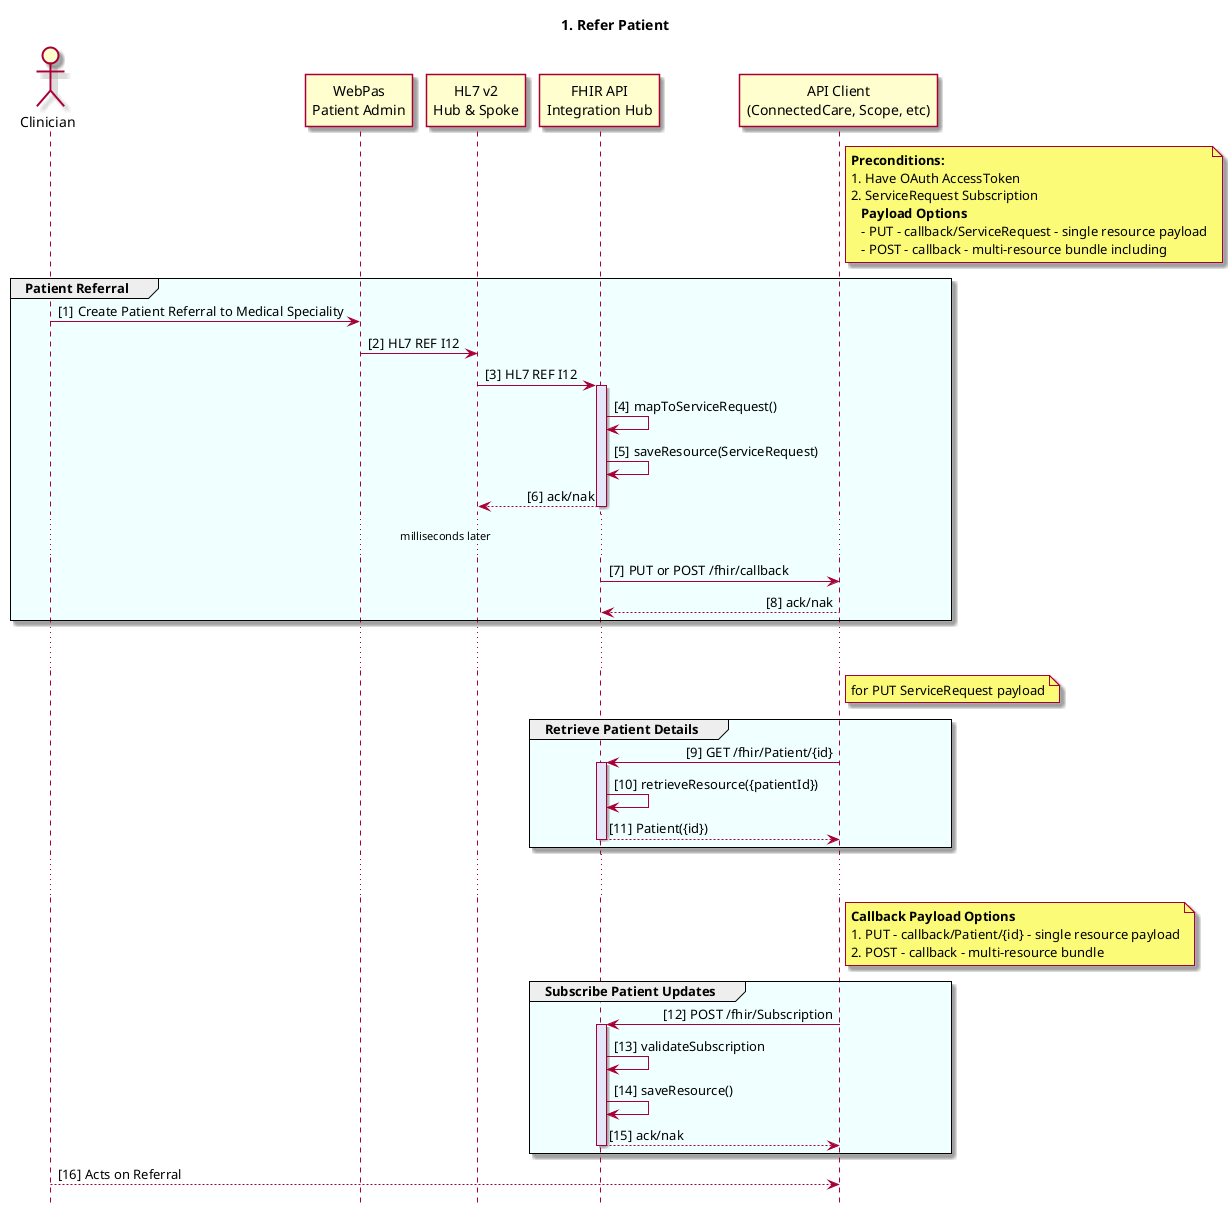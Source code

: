 @startuml
skin rose
autonumber "[#]"
hide footbox
skinparam responseMessageBelowArrow true
skinparam sequenceMessageAlign direction
skinparam sequenceGroupBorderThickness 1

title 1. Refer Patient

actor Clinician
participant "WebPas\nPatient Admin" as WebPAS
participant "HL7 v2\nHub & Spoke" as HL7
participant "FHIR API\nIntegration Hub" as HUB
participant "API Client\n(ConnectedCare, Scope, etc)" as CLIENT

note right of CLIENT
**Preconditions:**
1. Have OAuth AccessToken
2. ServiceRequest Subscription
   **Payload Options**
   - PUT - callback/ServiceRequest - single resource payload
   - POST - callback - multi-resource bundle including
end note


group #azure Patient Referral
  Clinician -> WebPAS: Create Patient Referral to Medical Speciality
  WebPAS -> HL7: HL7 REF I12
  HL7 -> HUB: HL7 REF I12
  activate HUB #lavender
  HUB -> HUB: mapToServiceRequest()
  HUB -> HUB: saveResource(ServiceRequest)
  return ack/nak
  deactivate HUB

... milliseconds later ...

  HUB -> CLIENT: PUT or POST /fhir/callback
  return ack/nak
end

... ...

note right of CLIENT
for PUT ServiceRequest payload
end note

group #azure Retrieve Patient Details
  CLIENT -> HUB: GET /fhir/Patient/{id}
  activate HUB #lavender
  HUB -> HUB: retrieveResource({patientId})
  return Patient({id})
  deactivate HUB
end

... ...

note right of CLIENT
**Callback Payload Options**
1. PUT - callback/Patient/{id} - single resource payload
2. POST - callback - multi-resource bundle 
end note

group #azure Subscribe Patient Updates
  CLIENT -> HUB: POST /fhir/Subscription
  activate HUB #lavender
  HUB -> HUB: validateSubscription
  HUB -> HUB: saveResource()
  return ack/nak
  deactivate HUB
end

Clinician --> CLIENT: Acts on Referral
@enduml
